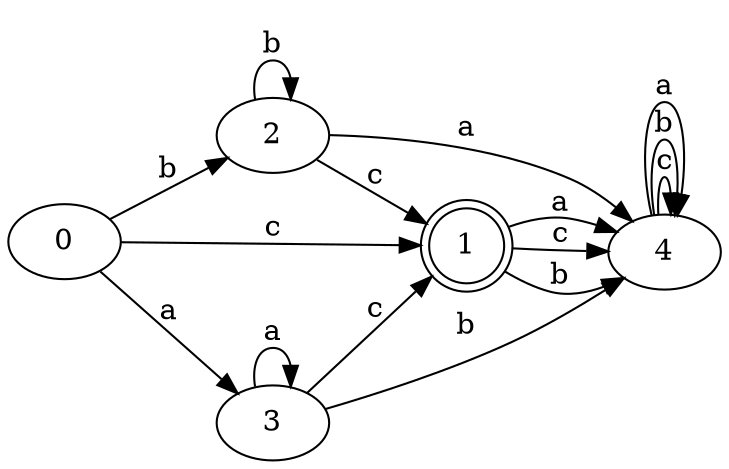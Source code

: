 digraph Automata {
	rankdir=LR
	0 [label=0]
	0 -> 1 [label=c]
	0 -> 2 [label=b]
	0 -> 3 [label=a]
	1 [label=1 shape=doublecircle]
	1 -> 4 [label=c]
	1 -> 4 [label=b]
	1 -> 4 [label=a]
	2 [label=2]
	2 -> 1 [label=c]
	2 -> 2 [label=b]
	2 -> 4 [label=a]
	3 [label=3]
	3 -> 1 [label=c]
	3 -> 4 [label=b]
	3 -> 3 [label=a]
	4 [label=4]
	4 -> 4 [label=c]
	4 -> 4 [label=b]
	4 -> 4 [label=a]
}
